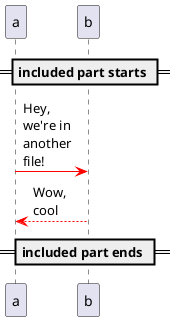 @startuml include_part_a
skinparam MaxMessageSize 50
== included part starts ==
a-[#red]>b: Hey, we're in another file!
a<-[#red]-b: Wow, cool
== included part ends ==

@enduml